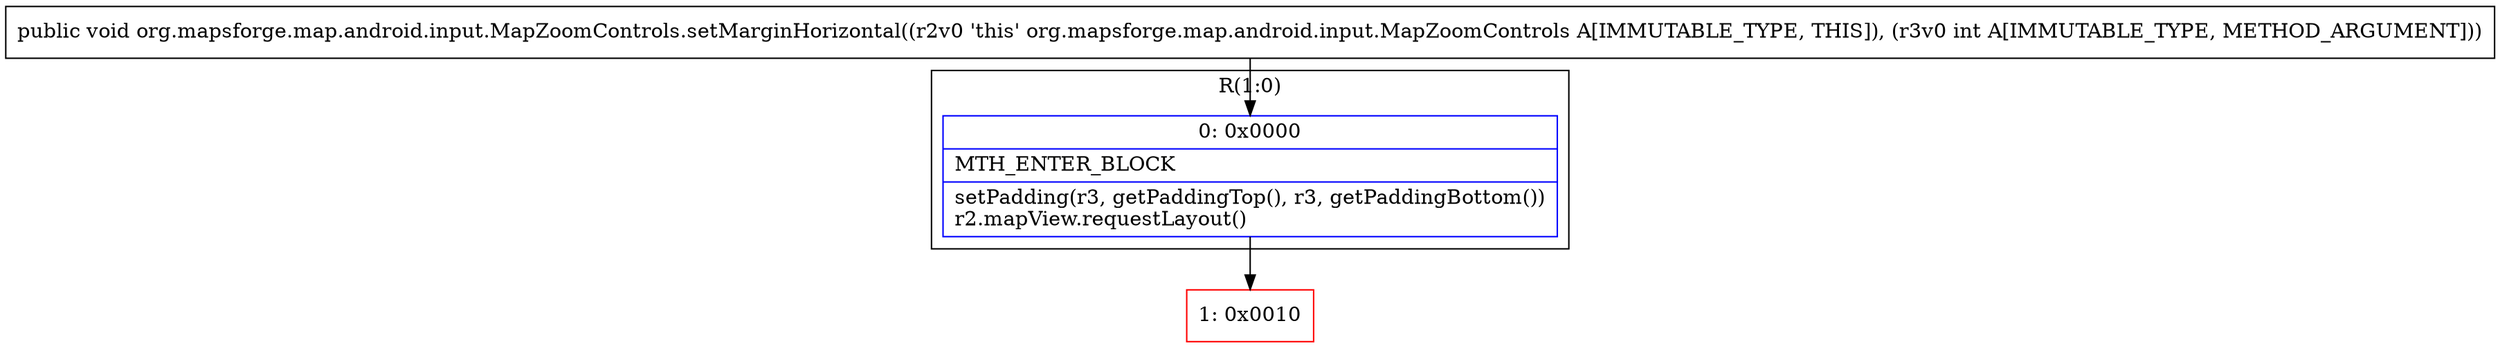digraph "CFG fororg.mapsforge.map.android.input.MapZoomControls.setMarginHorizontal(I)V" {
subgraph cluster_Region_1592974815 {
label = "R(1:0)";
node [shape=record,color=blue];
Node_0 [shape=record,label="{0\:\ 0x0000|MTH_ENTER_BLOCK\l|setPadding(r3, getPaddingTop(), r3, getPaddingBottom())\lr2.mapView.requestLayout()\l}"];
}
Node_1 [shape=record,color=red,label="{1\:\ 0x0010}"];
MethodNode[shape=record,label="{public void org.mapsforge.map.android.input.MapZoomControls.setMarginHorizontal((r2v0 'this' org.mapsforge.map.android.input.MapZoomControls A[IMMUTABLE_TYPE, THIS]), (r3v0 int A[IMMUTABLE_TYPE, METHOD_ARGUMENT])) }"];
MethodNode -> Node_0;
Node_0 -> Node_1;
}

